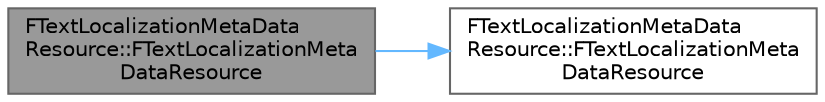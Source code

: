 digraph "FTextLocalizationMetaDataResource::FTextLocalizationMetaDataResource"
{
 // INTERACTIVE_SVG=YES
 // LATEX_PDF_SIZE
  bgcolor="transparent";
  edge [fontname=Helvetica,fontsize=10,labelfontname=Helvetica,labelfontsize=10];
  node [fontname=Helvetica,fontsize=10,shape=box,height=0.2,width=0.4];
  rankdir="LR";
  Node1 [id="Node000001",label="FTextLocalizationMetaData\lResource::FTextLocalizationMeta\lDataResource",height=0.2,width=0.4,color="gray40", fillcolor="grey60", style="filled", fontcolor="black",tooltip=" "];
  Node1 -> Node2 [id="edge1_Node000001_Node000002",color="steelblue1",style="solid",tooltip=" "];
  Node2 [id="Node000002",label="FTextLocalizationMetaData\lResource::FTextLocalizationMeta\lDataResource",height=0.2,width=0.4,color="grey40", fillcolor="white", style="filled",URL="$d6/dec/classFTextLocalizationMetaDataResource.html#a09937e5c50c56ab5583b9c2c25dab956",tooltip=" "];
}
